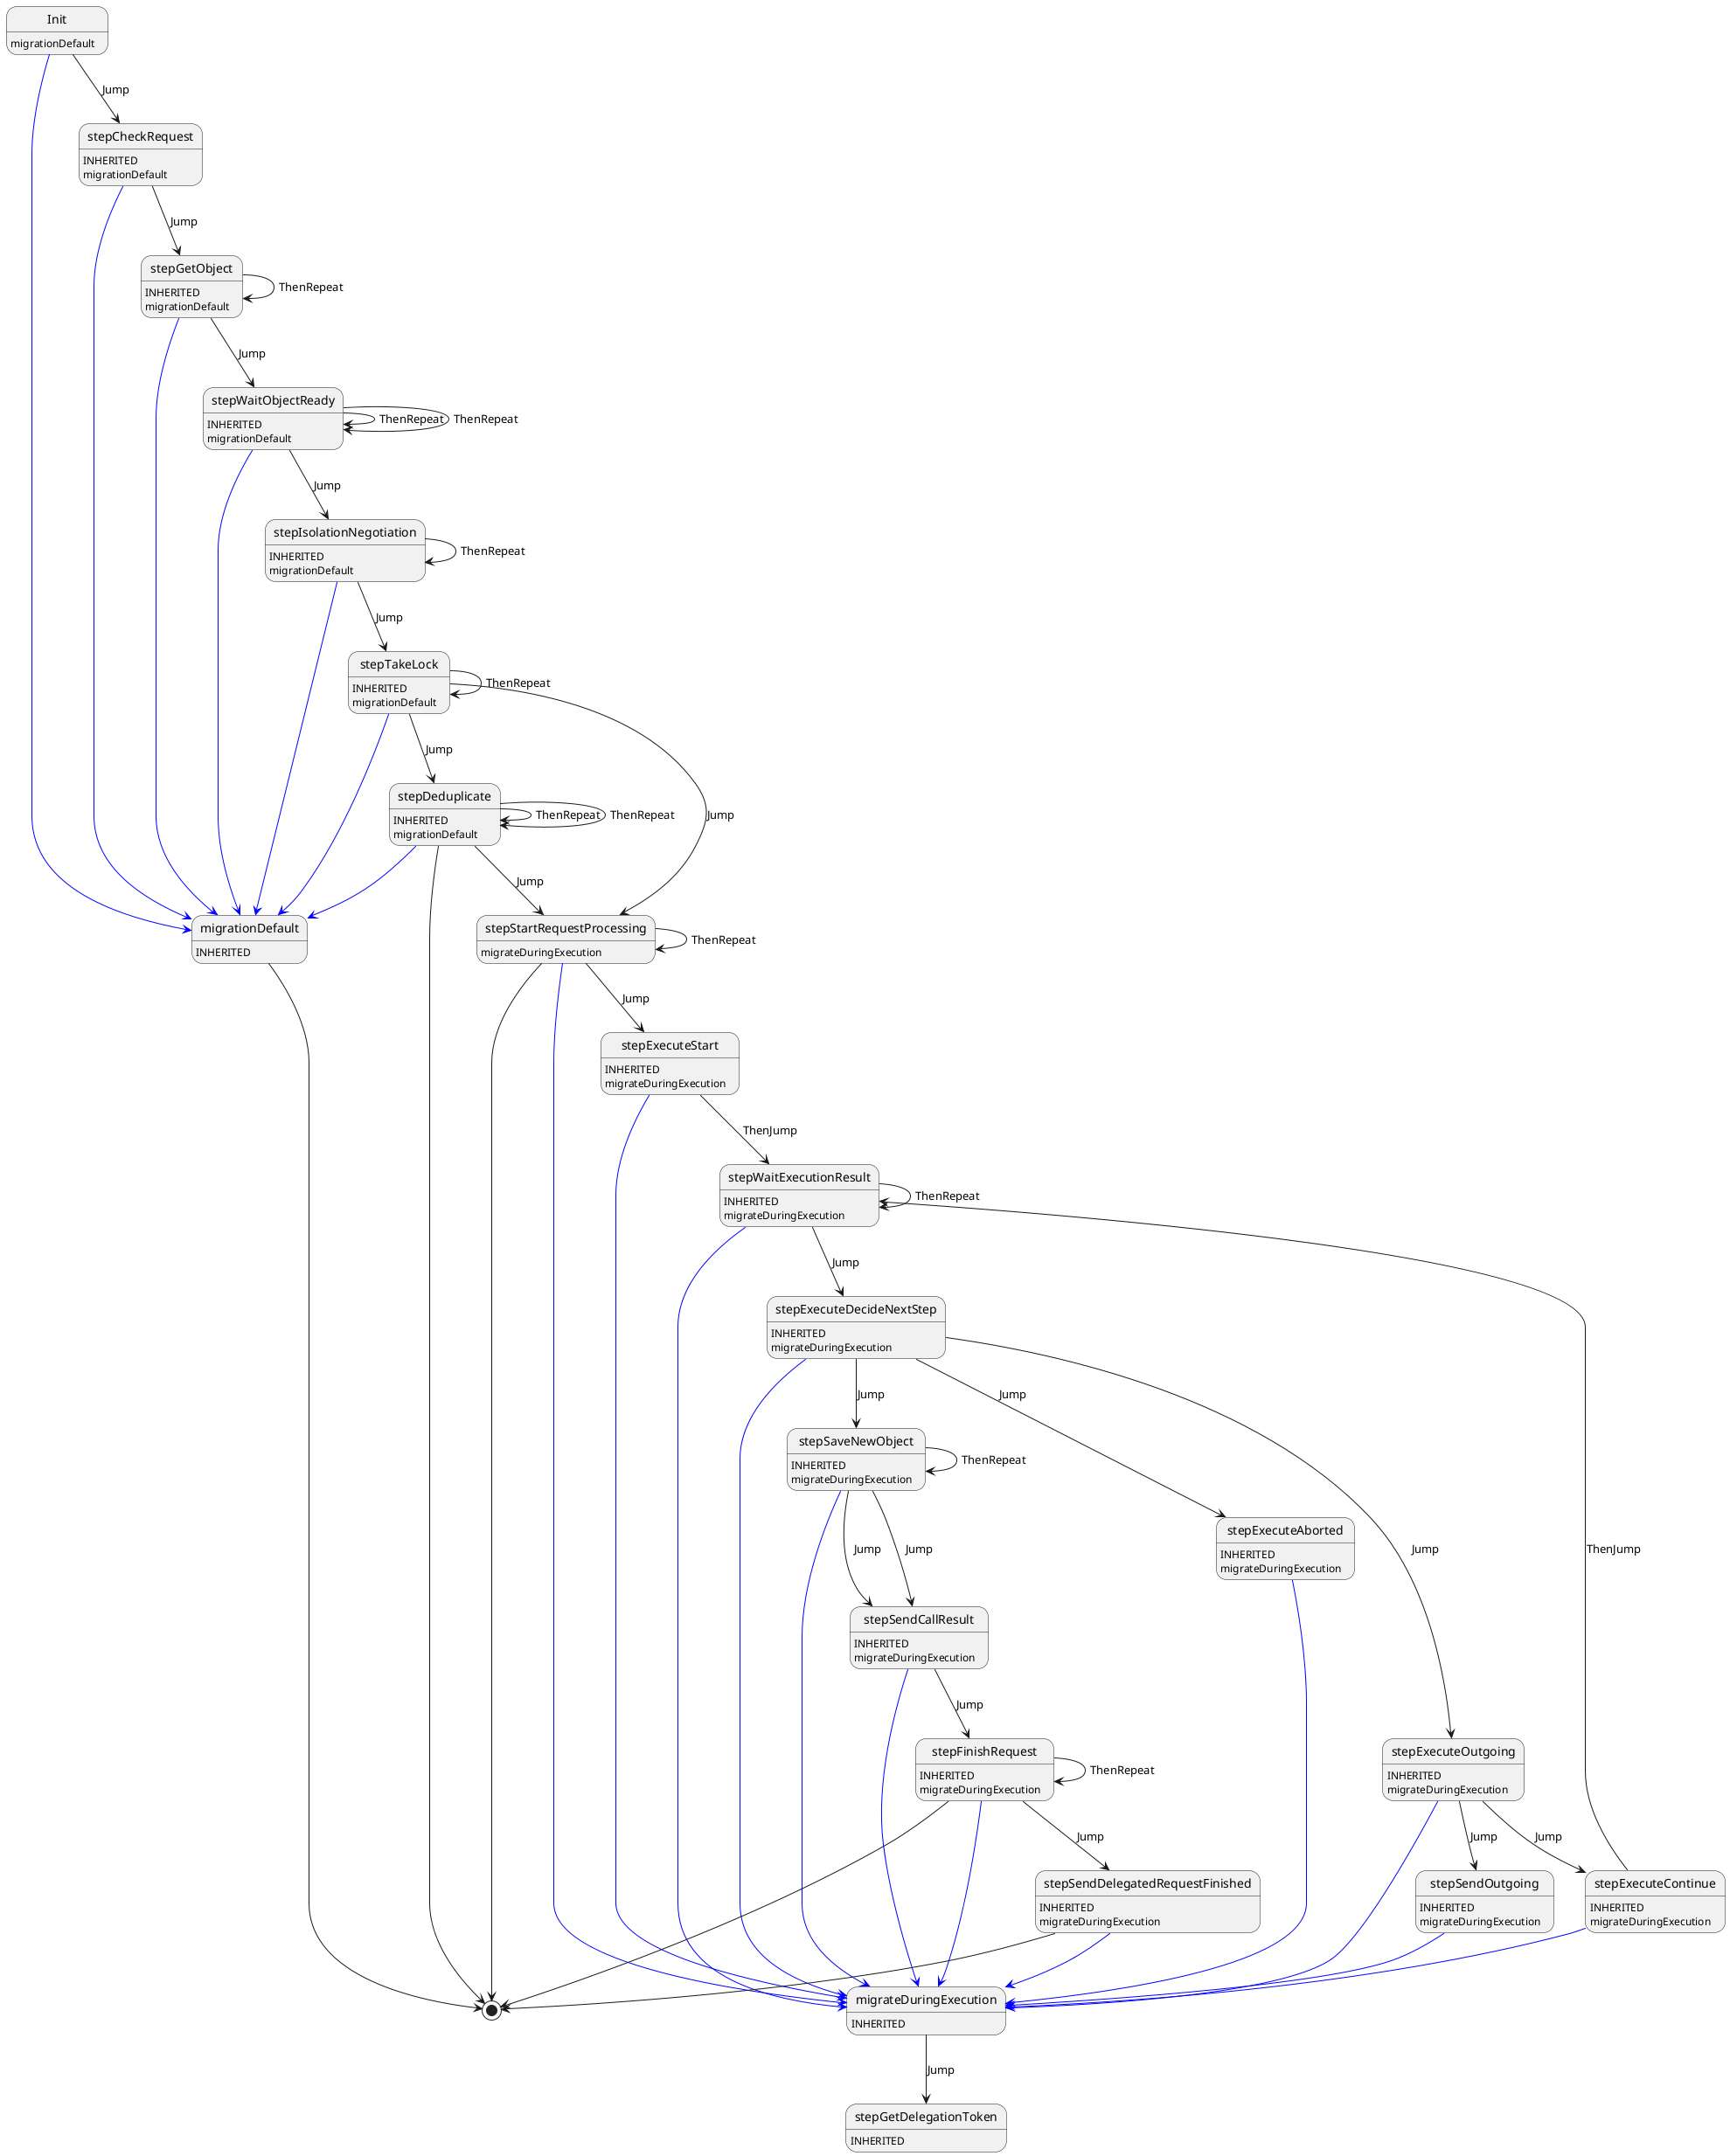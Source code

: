 @startuml
Init : migrationDefault
Init -[#blue]-> migrationDefault
Init --> stepCheckRequest : Jump
migrationDefault : INHERITED
migrationDefault --> [*]
stepCheckRequest : INHERITED
stepCheckRequest : migrationDefault
stepCheckRequest -[#blue]-> migrationDefault
stepCheckRequest --> stepGetObject : Jump
stepGetObject : INHERITED
stepGetObject : migrationDefault
stepGetObject -[#blue]-> migrationDefault
stepGetObject --> stepWaitObjectReady : Jump
stepGetObject --> stepGetObject : ThenRepeat
stepWaitObjectReady : INHERITED
stepWaitObjectReady : migrationDefault
stepWaitObjectReady -[#blue]-> migrationDefault
stepWaitObjectReady --> stepIsolationNegotiation : Jump
stepWaitObjectReady --> stepWaitObjectReady : ThenRepeat
stepWaitObjectReady --> stepWaitObjectReady : ThenRepeat
stepIsolationNegotiation : INHERITED
stepIsolationNegotiation : migrationDefault
stepIsolationNegotiation -[#blue]-> migrationDefault
stepIsolationNegotiation --> stepTakeLock : Jump
stepIsolationNegotiation --> stepIsolationNegotiation : ThenRepeat
stepTakeLock : INHERITED
stepTakeLock : migrationDefault
stepTakeLock -[#blue]-> migrationDefault
stepTakeLock --> stepDeduplicate : Jump
stepTakeLock --> stepStartRequestProcessing : Jump
stepTakeLock --> stepTakeLock : ThenRepeat
stepDeduplicate : INHERITED
stepDeduplicate : migrationDefault
stepDeduplicate -[#blue]-> migrationDefault
stepDeduplicate --> stepStartRequestProcessing : Jump
stepDeduplicate --> [*]
stepDeduplicate --> stepDeduplicate : ThenRepeat
stepDeduplicate --> stepDeduplicate : ThenRepeat
stepStartRequestProcessing : migrateDuringExecution
stepStartRequestProcessing -[#blue]-> migrateDuringExecution
stepStartRequestProcessing --> stepExecuteStart : Jump
stepStartRequestProcessing --> [*]
stepStartRequestProcessing --> stepStartRequestProcessing : ThenRepeat
migrateDuringExecution : INHERITED
migrateDuringExecution --> stepGetDelegationToken : Jump
stepExecuteStart : INHERITED
stepExecuteStart : migrateDuringExecution
stepExecuteStart -[#blue]-> migrateDuringExecution
stepExecuteStart --> stepWaitExecutionResult : ThenJump
stepGetDelegationToken : INHERITED
stepWaitExecutionResult : INHERITED
stepWaitExecutionResult : migrateDuringExecution
stepWaitExecutionResult -[#blue]-> migrateDuringExecution
stepWaitExecutionResult --> stepExecuteDecideNextStep : Jump
stepWaitExecutionResult --> stepWaitExecutionResult : ThenRepeat
stepExecuteDecideNextStep : INHERITED
stepExecuteDecideNextStep : migrateDuringExecution
stepExecuteDecideNextStep -[#blue]-> migrateDuringExecution
stepExecuteDecideNextStep --> stepSaveNewObject : Jump
stepExecuteDecideNextStep --> stepExecuteAborted : Jump
stepExecuteDecideNextStep --> stepExecuteOutgoing : Jump
stepSaveNewObject : INHERITED
stepSaveNewObject : migrateDuringExecution
stepSaveNewObject -[#blue]-> migrateDuringExecution
stepSaveNewObject --> stepSendCallResult : Jump
stepSaveNewObject --> stepSendCallResult : Jump
stepSaveNewObject --> stepSaveNewObject : ThenRepeat
stepExecuteAborted : INHERITED
stepExecuteAborted : migrateDuringExecution
stepExecuteAborted -[#blue]-> migrateDuringExecution
stepExecuteOutgoing : INHERITED
stepExecuteOutgoing : migrateDuringExecution
stepExecuteOutgoing -[#blue]-> migrateDuringExecution
stepExecuteOutgoing --> stepSendOutgoing : Jump
stepExecuteOutgoing --> stepExecuteContinue : Jump
stepSendCallResult : INHERITED
stepSendCallResult : migrateDuringExecution
stepSendCallResult -[#blue]-> migrateDuringExecution
stepSendCallResult --> stepFinishRequest : Jump
stepSendOutgoing : INHERITED
stepSendOutgoing : migrateDuringExecution
stepSendOutgoing -[#blue]-> migrateDuringExecution
stepExecuteContinue : INHERITED
stepExecuteContinue : migrateDuringExecution
stepExecuteContinue -[#blue]-> migrateDuringExecution
stepExecuteContinue --> stepWaitExecutionResult : ThenJump
stepFinishRequest : INHERITED
stepFinishRequest : migrateDuringExecution
stepFinishRequest -[#blue]-> migrateDuringExecution
stepFinishRequest --> stepSendDelegatedRequestFinished : Jump
stepFinishRequest --> [*]
stepFinishRequest --> stepFinishRequest : ThenRepeat
stepSendDelegatedRequestFinished : INHERITED
stepSendDelegatedRequestFinished : migrateDuringExecution
stepSendDelegatedRequestFinished -[#blue]-> migrateDuringExecution
stepSendDelegatedRequestFinished --> [*]
@enduml
